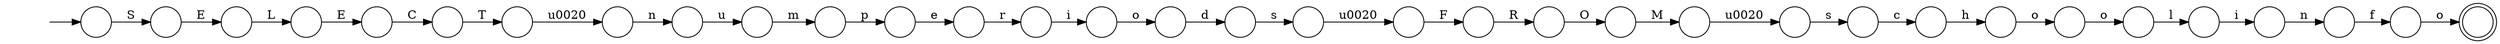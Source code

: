 digraph Automaton {
  rankdir = LR;
  0 [shape=circle,label=""];
  0 -> 30 [label="l"]
  1 [shape=circle,label=""];
  1 -> 3 [label="F"]
  2 [shape=circle,label=""];
  2 -> 1 [label="\u0020"]
  3 [shape=circle,label=""];
  3 -> 7 [label="R"]
  4 [shape=circle,label=""];
  4 -> 28 [label="r"]
  5 [shape=circle,label=""];
  5 -> 2 [label="s"]
  6 [shape=circle,label=""];
  6 -> 12 [label="f"]
  7 [shape=circle,label=""];
  7 -> 8 [label="O"]
  8 [shape=circle,label=""];
  8 -> 18 [label="M"]
  9 [shape=circle,label=""];
  9 -> 17 [label="o"]
  10 [shape=circle,label=""];
  10 -> 9 [label="h"]
  11 [shape=circle,label=""];
  11 -> 31 [label="p"]
  12 [shape=circle,label=""];
  12 -> 15 [label="o"]
  13 [shape=circle,label=""];
  13 -> 20 [label="T"]
  14 [shape=circle,label=""];
  14 -> 5 [label="d"]
  15 [shape=doublecircle,label=""];
  16 [shape=circle,label=""];
  16 -> 32 [label="L"]
  17 [shape=circle,label=""];
  17 -> 0 [label="o"]
  18 [shape=circle,label=""];
  18 -> 26 [label="\u0020"]
  19 [shape=circle,label=""];
  19 -> 10 [label="c"]
  20 [shape=circle,label=""];
  20 -> 29 [label="\u0020"]
  21 [shape=circle,label=""];
  21 -> 16 [label="E"]
  22 [shape=circle,label=""];
  22 -> 6 [label="n"]
  23 [shape=circle,label=""];
  23 -> 25 [label="u"]
  24 [shape=circle,label=""];
  24 -> 13 [label="C"]
  25 [shape=circle,label=""];
  25 -> 11 [label="m"]
  26 [shape=circle,label=""];
  26 -> 19 [label="s"]
  27 [shape=circle,label=""];
  27 -> 14 [label="o"]
  28 [shape=circle,label=""];
  28 -> 27 [label="i"]
  29 [shape=circle,label=""];
  29 -> 23 [label="n"]
  30 [shape=circle,label=""];
  30 -> 22 [label="i"]
  31 [shape=circle,label=""];
  31 -> 4 [label="e"]
  32 [shape=circle,label=""];
  32 -> 24 [label="E"]
  33 [shape=circle,label=""];
  initial [shape=plaintext,label=""];
  initial -> 33
  33 -> 21 [label="S"]
}
